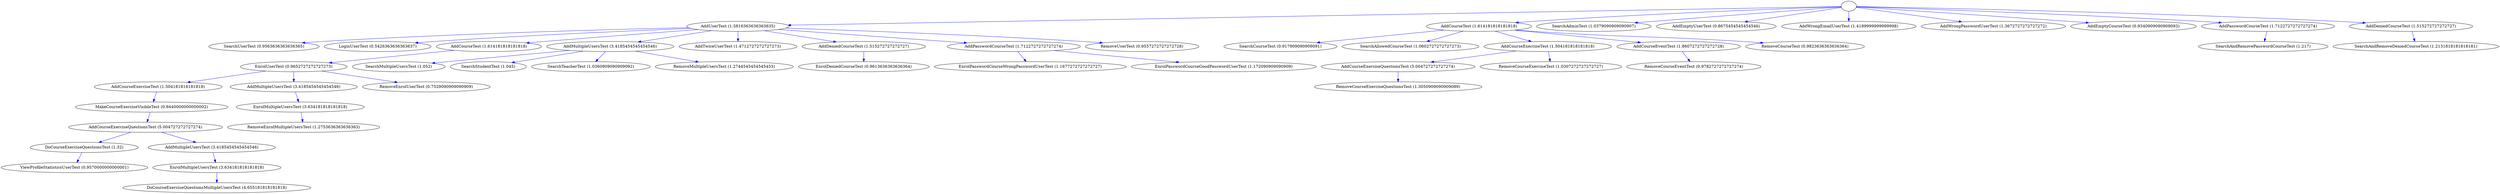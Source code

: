 strict digraph G {
root_925284253 [ label="" color = "black" ];
AddUserTest_1500687265 [ label="AddUserTest (1.5816363636363635)" ];
AddCourseTest_1546375182 [ label="AddCourseTest (1.614181818181818)" ];
SearchAdminTest_864095180 [ label="SearchAdminTest (1.0379090909090907)" ];
AddEmptyUserTest_1051711177 [ label="AddEmptyUserTest (0.8675454545454546)" ];
AddWrongEmailUserTest_1654220710 [ label="AddWrongEmailUserTest (1.4189999999999998)" ];
AddWrongPasswordUserTest_1236082961 [ label="AddWrongPasswordUserTest (1.3672727272727272)" ];
AddEmptyCourseTest_1117173507 [ label="AddEmptyCourseTest (0.9340909090909093)" ];
AddPasswordCourseTest_552198064 [ label="AddPasswordCourseTest (1.7122727272727274)" ];
AddDeniedCourseTest_1130394962 [ label="AddDeniedCourseTest (1.515272727272727)" ];
SearchUserTest_132559749 [ label="SearchUserTest (0.9563636363636365)" ];
LoginUserTest_449563675 [ label="LoginUserTest (0.5426363636363637)" ];
AddCourseTest_322620596 [ label="AddCourseTest (1.614181818181818)" ];
AddMultipleUsersTest_1949091582 [ label="AddMultipleUsersTest (3.4185454545454546)" ];
AddTwiceUserTest_1104181554 [ label="AddTwiceUserTest (1.4712727272727273)" ];
AddDeniedCourseTest_738600816 [ label="AddDeniedCourseTest (1.515272727272727)" ];
AddPasswordCourseTest_1873773454 [ label="AddPasswordCourseTest (1.7122727272727274)" ];
RemoveUserTest_994940964 [ label="RemoveUserTest (0.9557272727272728)" ];
SearchCourseTest_21100191 [ label="SearchCourseTest (0.917909090909091)" ];
SearchAllowedCourseTest_115354332 [ label="SearchAllowedCourseTest (1.0602727272727273)" ];
AddCourseExerciseTest_1830201389 [ label="AddCourseExerciseTest (1.504181818181818)" ];
AddCourseEventTest_1965989528 [ label="AddCourseEventTest (1.8607272727272728)" ];
RemoveCourseTest_1176427592 [ label="RemoveCourseTest (0.9823636363636364)" ];
SearchAndRemovePasswordCourseTest_1485474699 [ label="SearchAndRemovePasswordCourseTest (1.217)" ];
SearchAndRemoveDeniedCourseTest_383139220 [ label="SearchAndRemoveDeniedCourseTest (1.2131818181818181)" ];
EnrolUserTest_1705692362 [ label="EnrolUserTest (0.9652727272727273)" ];
SearchMultipleUsersTest_1165977043 [ label="SearchMultipleUsersTest (1.052)" ];
SearchStudentTest_782189077 [ label="SearchStudentTest (1.045)" ];
SearchTeacherTest_1079479653 [ label="SearchTeacherTest (1.0360909090909092)" ];
RemoveMultipleUsersTest_528101808 [ label="RemoveMultipleUsersTest (1.2744545454545453)" ];
EnrolDeniedCourseTest_438057405 [ label="EnrolDeniedCourseTest (0.9613636363636364)" ];
EnrolPasswordCourseWrongPasswordUserTest_1144919098 [ label="EnrolPasswordCourseWrongPasswordUserTest (1.1677272727272727)" ];
EnrolPasswordCourseGoodPasswordUserTest_6609761 [ label="EnrolPasswordCourseGoodPasswordUserTest (1.172090909090909)" ];
AddCourseExerciseQuestionsTest_863209615 [ label="AddCourseExerciseQuestionsTest (5.004727272727274)" ];
RemoveCourseExerciseTest_1614805106 [ label="RemoveCourseExerciseTest (1.0307272727272727)" ];
RemoveCourseEventTest_1684474142 [ label="RemoveCourseEventTest (0.9782727272727274)" ];
AddCourseExerciseTest_1989518569 [ label="AddCourseExerciseTest (1.504181818181818)" ];
AddMultipleUsersTest_2140870617 [ label="AddMultipleUsersTest (3.4185454545454546)" ];
RemoveEnrolUserTest_1141778692 [ label="RemoveEnrolUserTest (0.7529090909090909)" ];
RemoveCourseExerciseQuestionsTest_1890091339 [ label="RemoveCourseExerciseQuestionsTest (1.3050909090909089)" ];
MakeCourseExerciseVisibleTest_1558275556 [ label="MakeCourseExerciseVisibleTest (0.9440000000000002)" ];
EnrolMultipleUsersTest_267102182 [ label="EnrolMultipleUsersTest (3.634181818181818)" ];
AddCourseExerciseQuestionsTest_591283782 [ label="AddCourseExerciseQuestionsTest (5.004727272727274)" ];
RemoveEnrolMultipleUsersTest_1207501039 [ label="RemoveEnrolMultipleUsersTest (1.2753636363636363)" ];
DoCourseExerciseQuestionsTest_1079163171 [ label="DoCourseExerciseQuestionsTest (1.32)" ];
AddMultipleUsersTest_1039688099 [ label="AddMultipleUsersTest (3.4185454545454546)" ];
ViewProfileStatisticsUserTest_71176490 [ label="ViewProfileStatisticsUserTest (0.9570000000000001)" ];
EnrolMultipleUsersTest_1381510762 [ label="EnrolMultipleUsersTest (3.634181818181818)" ];
DoCourseExerciseQuestionsMultipleUsersTest_1836227297 [ label="DoCourseExerciseQuestionsMultipleUsersTest (4.655181818181818)" ];
  root_925284253 -> AddUserTest_1500687265 [ label="" color="blue" ];
  root_925284253 -> AddCourseTest_1546375182 [ label="" color="blue" ];
  root_925284253 -> SearchAdminTest_864095180 [ label="" color="blue" ];
  root_925284253 -> AddEmptyUserTest_1051711177 [ label="" color="blue" ];
  root_925284253 -> AddWrongEmailUserTest_1654220710 [ label="" color="blue" ];
  root_925284253 -> AddWrongPasswordUserTest_1236082961 [ label="" color="blue" ];
  root_925284253 -> AddEmptyCourseTest_1117173507 [ label="" color="blue" ];
  root_925284253 -> AddPasswordCourseTest_552198064 [ label="" color="blue" ];
  root_925284253 -> AddDeniedCourseTest_1130394962 [ label="" color="blue" ];
  AddUserTest_1500687265 -> SearchUserTest_132559749 [ label="" color="blue" ];
  AddUserTest_1500687265 -> LoginUserTest_449563675 [ label="" color="blue" ];
  AddUserTest_1500687265 -> AddCourseTest_322620596 [ label="" color="blue" ];
  AddUserTest_1500687265 -> AddMultipleUsersTest_1949091582 [ label="" color="blue" ];
  AddUserTest_1500687265 -> AddTwiceUserTest_1104181554 [ label="" color="blue" ];
  AddUserTest_1500687265 -> AddDeniedCourseTest_738600816 [ label="" color="blue" ];
  AddUserTest_1500687265 -> AddPasswordCourseTest_1873773454 [ label="" color="blue" ];
  AddUserTest_1500687265 -> RemoveUserTest_994940964 [ label="" color="blue" ];
  AddCourseTest_1546375182 -> SearchCourseTest_21100191 [ label="" color="blue" ];
  AddCourseTest_1546375182 -> SearchAllowedCourseTest_115354332 [ label="" color="blue" ];
  AddCourseTest_1546375182 -> AddCourseExerciseTest_1830201389 [ label="" color="blue" ];
  AddCourseTest_1546375182 -> AddCourseEventTest_1965989528 [ label="" color="blue" ];
  AddCourseTest_1546375182 -> RemoveCourseTest_1176427592 [ label="" color="blue" ];
  AddPasswordCourseTest_552198064 -> SearchAndRemovePasswordCourseTest_1485474699 [ label="" color="blue" ];
  AddDeniedCourseTest_1130394962 -> SearchAndRemoveDeniedCourseTest_383139220 [ label="" color="blue" ];
  AddCourseTest_322620596 -> EnrolUserTest_1705692362 [ label="" color="blue" ];
  AddMultipleUsersTest_1949091582 -> SearchMultipleUsersTest_1165977043 [ label="" color="blue" ];
  AddMultipleUsersTest_1949091582 -> SearchStudentTest_782189077 [ label="" color="blue" ];
  AddMultipleUsersTest_1949091582 -> SearchTeacherTest_1079479653 [ label="" color="blue" ];
  AddMultipleUsersTest_1949091582 -> RemoveMultipleUsersTest_528101808 [ label="" color="blue" ];
  AddDeniedCourseTest_738600816 -> EnrolDeniedCourseTest_438057405 [ label="" color="blue" ];
  AddPasswordCourseTest_1873773454 -> EnrolPasswordCourseWrongPasswordUserTest_1144919098 [ label="" color="blue" ];
  AddPasswordCourseTest_1873773454 -> EnrolPasswordCourseGoodPasswordUserTest_6609761 [ label="" color="blue" ];
  AddCourseExerciseTest_1830201389 -> AddCourseExerciseQuestionsTest_863209615 [ label="" color="blue" ];
  AddCourseExerciseTest_1830201389 -> RemoveCourseExerciseTest_1614805106 [ label="" color="blue" ];
  AddCourseEventTest_1965989528 -> RemoveCourseEventTest_1684474142 [ label="" color="blue" ];
  EnrolUserTest_1705692362 -> AddCourseExerciseTest_1989518569 [ label="" color="blue" ];
  EnrolUserTest_1705692362 -> AddMultipleUsersTest_2140870617 [ label="" color="blue" ];
  EnrolUserTest_1705692362 -> RemoveEnrolUserTest_1141778692 [ label="" color="blue" ];
  AddCourseExerciseQuestionsTest_863209615 -> RemoveCourseExerciseQuestionsTest_1890091339 [ label="" color="blue" ];
  AddCourseExerciseTest_1989518569 -> MakeCourseExerciseVisibleTest_1558275556 [ label="" color="blue" ];
  AddMultipleUsersTest_2140870617 -> EnrolMultipleUsersTest_267102182 [ label="" color="blue" ];
  MakeCourseExerciseVisibleTest_1558275556 -> AddCourseExerciseQuestionsTest_591283782 [ label="" color="blue" ];
  EnrolMultipleUsersTest_267102182 -> RemoveEnrolMultipleUsersTest_1207501039 [ label="" color="blue" ];
  AddCourseExerciseQuestionsTest_591283782 -> DoCourseExerciseQuestionsTest_1079163171 [ label="" color="blue" ];
  AddCourseExerciseQuestionsTest_591283782 -> AddMultipleUsersTest_1039688099 [ label="" color="blue" ];
  DoCourseExerciseQuestionsTest_1079163171 -> ViewProfileStatisticsUserTest_71176490 [ label="" color="blue" ];
  AddMultipleUsersTest_1039688099 -> EnrolMultipleUsersTest_1381510762 [ label="" color="blue" ];
  EnrolMultipleUsersTest_1381510762 -> DoCourseExerciseQuestionsMultipleUsersTest_1836227297 [ label="" color="blue" ];
}
